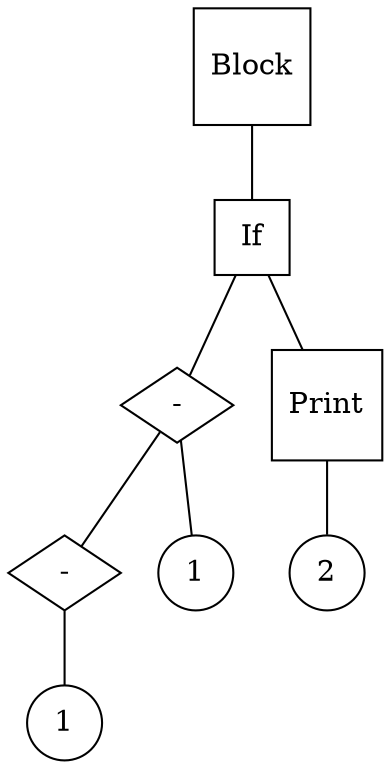 graph g {
n0 [label = "Block", shape="square"]
n1 [label = "If", shape="square"]
n2 [label = "-", shape="diamond"]
n3 [label = "-", shape="diamond"]
n4 [label = "1", shape="circle"]
n5 [label = "1", shape="circle"]
n6 [label = "Print", shape="square"]
n7 [label = "2", shape="circle"]

"n0" -- "n1" -- "n2" -- "n3" -- "n4"
"n2" -- "n5"
"n1" -- "n6" -- "n7"
}
